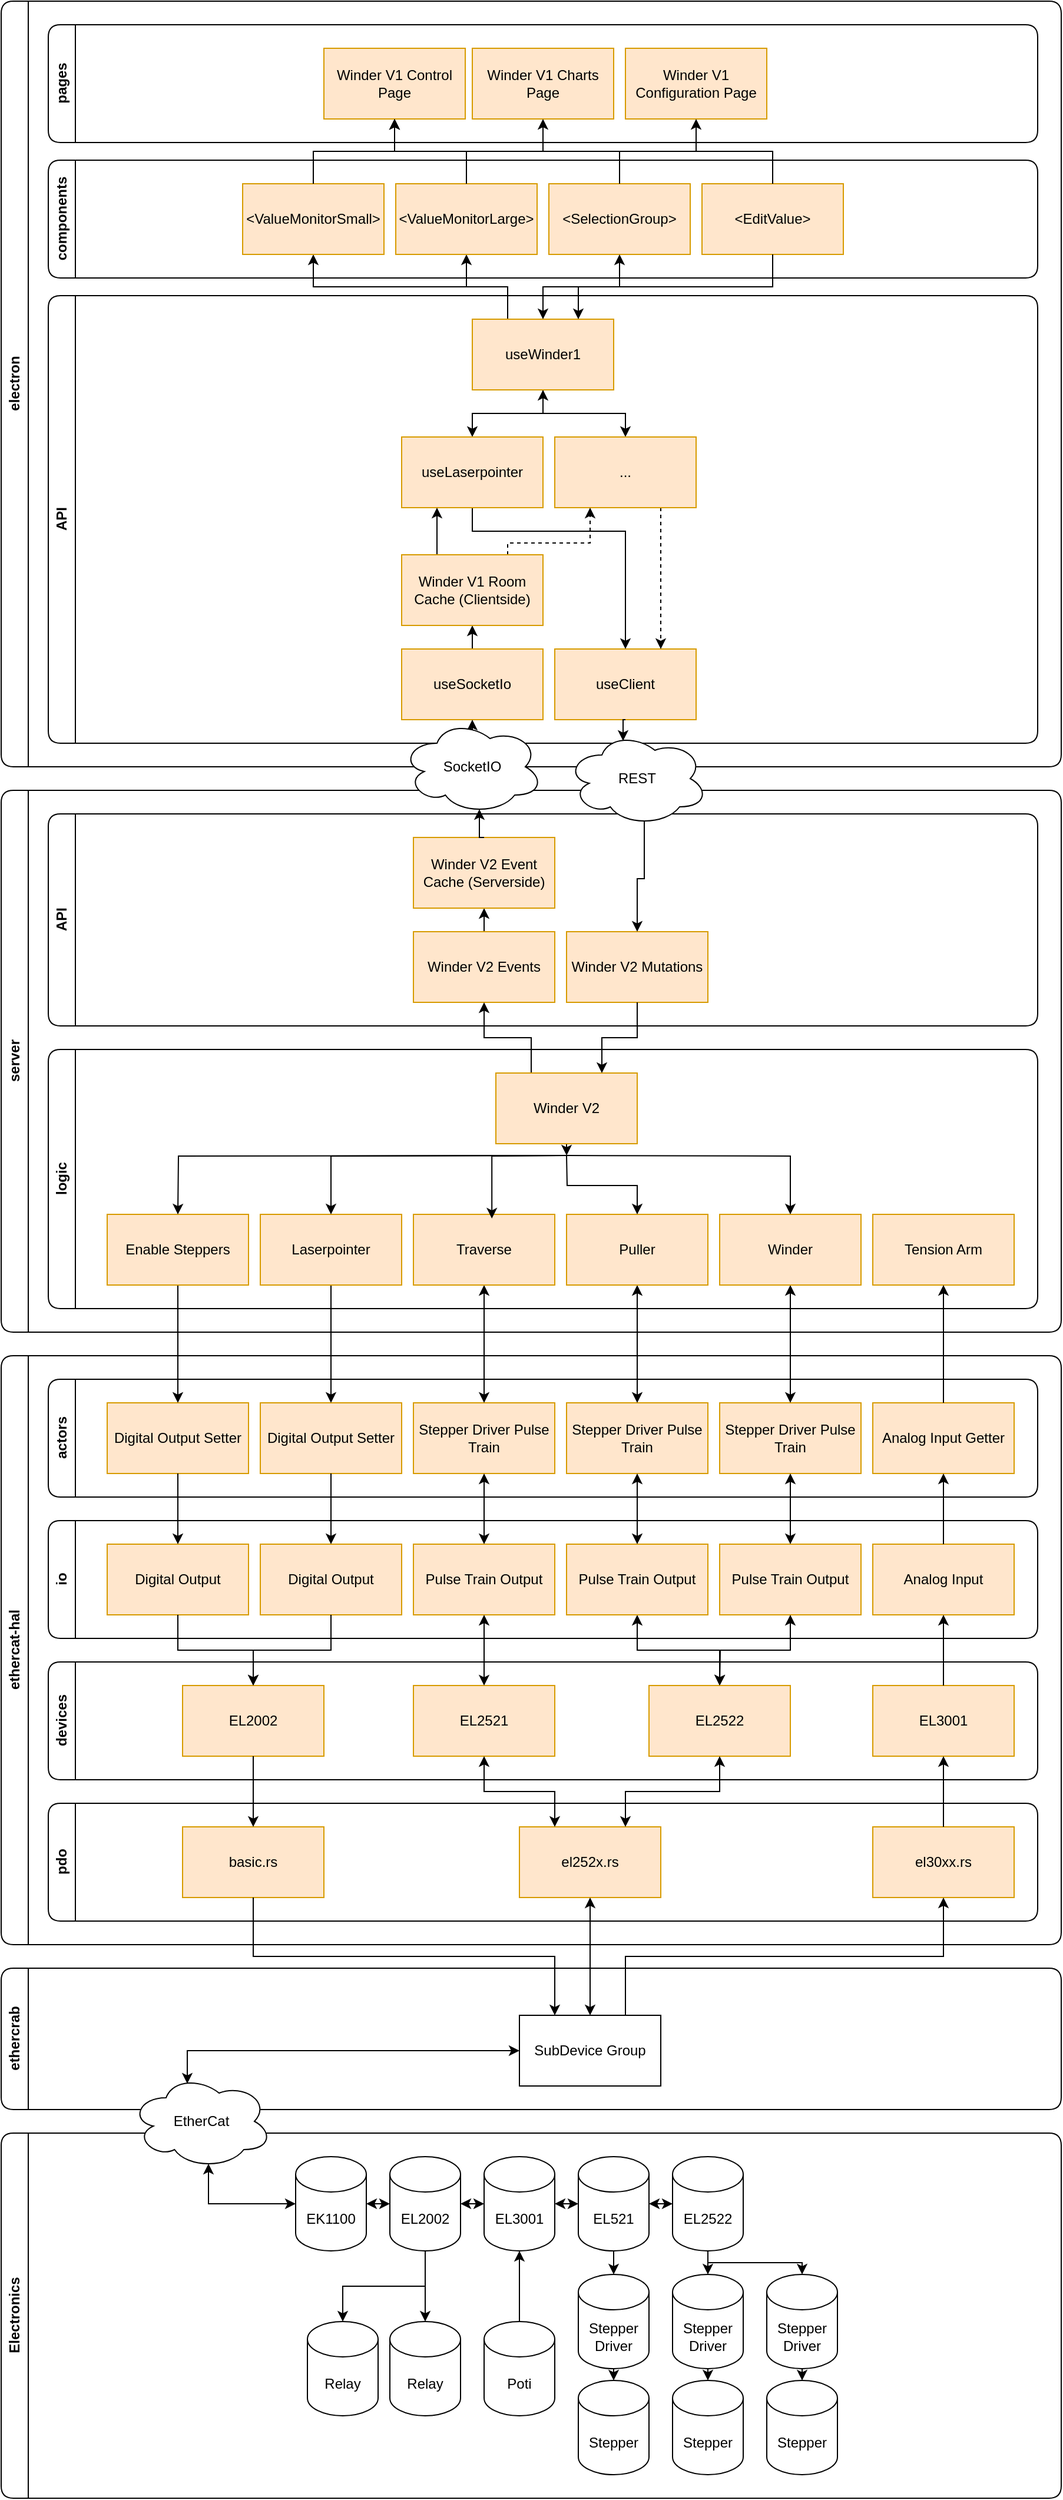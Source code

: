 <mxfile version="26.1.1">
  <diagram name="Page-1" id="TPjBxsTrKfkMUETpgSOp">
    <mxGraphModel dx="4717" dy="4607" grid="1" gridSize="10" guides="1" tooltips="1" connect="1" arrows="1" fold="1" page="1" pageScale="1" pageWidth="827" pageHeight="1169" math="0" shadow="0">
      <root>
        <mxCell id="0" />
        <mxCell id="1" parent="0" />
        <mxCell id="PiR0quXcLcdD8ighfNz7-60" value="actors" style="swimlane;horizontal=0;whiteSpace=wrap;html=1;gradientColor=none;rounded=1;shadow=0;" vertex="1" parent="1">
          <mxGeometry x="440" y="1260" width="840" height="100" as="geometry" />
        </mxCell>
        <mxCell id="PiR0quXcLcdD8ighfNz7-48" value="Digital Output Setter" style="rounded=0;whiteSpace=wrap;html=1;fillColor=#ffe6cc;strokeColor=#d79b00;" vertex="1" parent="PiR0quXcLcdD8ighfNz7-60">
          <mxGeometry x="180" y="20" width="120" height="60" as="geometry" />
        </mxCell>
        <mxCell id="PiR0quXcLcdD8ighfNz7-49" value="Stepper Driver Pulse Train" style="rounded=0;whiteSpace=wrap;html=1;fillColor=#ffe6cc;strokeColor=#d79b00;" vertex="1" parent="PiR0quXcLcdD8ighfNz7-60">
          <mxGeometry x="440" y="20" width="120" height="60" as="geometry" />
        </mxCell>
        <mxCell id="PiR0quXcLcdD8ighfNz7-50" value="Stepper Driver Pulse Train" style="rounded=0;whiteSpace=wrap;html=1;fillColor=#ffe6cc;strokeColor=#d79b00;" vertex="1" parent="PiR0quXcLcdD8ighfNz7-60">
          <mxGeometry x="570" y="20" width="120" height="60" as="geometry" />
        </mxCell>
        <mxCell id="PiR0quXcLcdD8ighfNz7-51" value="Stepper Driver Pulse Train" style="rounded=0;whiteSpace=wrap;html=1;fillColor=#ffe6cc;strokeColor=#d79b00;" vertex="1" parent="PiR0quXcLcdD8ighfNz7-60">
          <mxGeometry x="310" y="20" width="120" height="60" as="geometry" />
        </mxCell>
        <mxCell id="PiR0quXcLcdD8ighfNz7-52" value="Analog Input Getter" style="rounded=0;whiteSpace=wrap;html=1;fillColor=#ffe6cc;strokeColor=#d79b00;" vertex="1" parent="PiR0quXcLcdD8ighfNz7-60">
          <mxGeometry x="700" y="20" width="120" height="60" as="geometry" />
        </mxCell>
        <mxCell id="PiR0quXcLcdD8ighfNz7-62" value="Digital Output Setter" style="rounded=0;whiteSpace=wrap;html=1;fillColor=#ffe6cc;strokeColor=#d79b00;" vertex="1" parent="PiR0quXcLcdD8ighfNz7-60">
          <mxGeometry x="50" y="20" width="120" height="60" as="geometry" />
        </mxCell>
        <mxCell id="PiR0quXcLcdD8ighfNz7-61" value="io" style="swimlane;horizontal=0;whiteSpace=wrap;html=1;gradientColor=none;rounded=1;shadow=0;" vertex="1" parent="1">
          <mxGeometry x="440" y="1380" width="840" height="100" as="geometry" />
        </mxCell>
        <mxCell id="PiR0quXcLcdD8ighfNz7-57" value="Digital Output" style="rounded=0;whiteSpace=wrap;html=1;fillColor=#ffe6cc;strokeColor=#d79b00;" vertex="1" parent="PiR0quXcLcdD8ighfNz7-61">
          <mxGeometry x="50" y="20" width="120" height="60" as="geometry" />
        </mxCell>
        <mxCell id="PiR0quXcLcdD8ighfNz7-55" value="Pulse Train Output" style="rounded=0;whiteSpace=wrap;html=1;fillColor=#ffe6cc;strokeColor=#d79b00;" vertex="1" parent="PiR0quXcLcdD8ighfNz7-61">
          <mxGeometry x="310" y="20" width="120" height="60" as="geometry" />
        </mxCell>
        <mxCell id="PiR0quXcLcdD8ighfNz7-99" style="edgeStyle=orthogonalEdgeStyle;rounded=0;orthogonalLoop=1;jettySize=auto;html=1;exitX=0.5;exitY=1;exitDx=0;exitDy=0;startArrow=classic;startFill=1;" edge="1" parent="PiR0quXcLcdD8ighfNz7-61" source="PiR0quXcLcdD8ighfNz7-54">
          <mxGeometry relative="1" as="geometry">
            <mxPoint x="570" y="140.0" as="targetPoint" />
          </mxGeometry>
        </mxCell>
        <mxCell id="PiR0quXcLcdD8ighfNz7-54" value="Pulse Train Output" style="rounded=0;whiteSpace=wrap;html=1;fillColor=#ffe6cc;strokeColor=#d79b00;" vertex="1" parent="PiR0quXcLcdD8ighfNz7-61">
          <mxGeometry x="440" y="20" width="120" height="60" as="geometry" />
        </mxCell>
        <mxCell id="PiR0quXcLcdD8ighfNz7-53" value="Pulse Train Output" style="rounded=0;whiteSpace=wrap;html=1;fillColor=#ffe6cc;strokeColor=#d79b00;" vertex="1" parent="PiR0quXcLcdD8ighfNz7-61">
          <mxGeometry x="570" y="20" width="120" height="60" as="geometry" />
        </mxCell>
        <mxCell id="PiR0quXcLcdD8ighfNz7-56" value="Analog Input" style="rounded=0;whiteSpace=wrap;html=1;fillColor=#ffe6cc;strokeColor=#d79b00;" vertex="1" parent="PiR0quXcLcdD8ighfNz7-61">
          <mxGeometry x="700" y="20" width="120" height="60" as="geometry" />
        </mxCell>
        <mxCell id="PiR0quXcLcdD8ighfNz7-64" value="Digital Output" style="rounded=0;whiteSpace=wrap;html=1;fillColor=#ffe6cc;strokeColor=#d79b00;" vertex="1" parent="PiR0quXcLcdD8ighfNz7-61">
          <mxGeometry x="180" y="20" width="120" height="60" as="geometry" />
        </mxCell>
        <mxCell id="PiR0quXcLcdD8ighfNz7-65" value="devices" style="swimlane;horizontal=0;whiteSpace=wrap;html=1;gradientColor=none;rounded=1;shadow=0;" vertex="1" parent="1">
          <mxGeometry x="440" y="1500" width="840" height="100" as="geometry" />
        </mxCell>
        <mxCell id="PiR0quXcLcdD8ighfNz7-66" value="EL2002" style="rounded=0;whiteSpace=wrap;html=1;fillColor=#ffe6cc;strokeColor=#d79b00;" vertex="1" parent="PiR0quXcLcdD8ighfNz7-65">
          <mxGeometry x="114" y="20" width="120" height="60" as="geometry" />
        </mxCell>
        <mxCell id="PiR0quXcLcdD8ighfNz7-67" value="EL2521" style="rounded=0;whiteSpace=wrap;html=1;fillColor=#ffe6cc;strokeColor=#d79b00;" vertex="1" parent="PiR0quXcLcdD8ighfNz7-65">
          <mxGeometry x="310" y="20" width="120" height="60" as="geometry" />
        </mxCell>
        <mxCell id="PiR0quXcLcdD8ighfNz7-69" value="EL2522" style="rounded=0;whiteSpace=wrap;html=1;fillColor=#ffe6cc;strokeColor=#d79b00;" vertex="1" parent="PiR0quXcLcdD8ighfNz7-65">
          <mxGeometry x="510" y="20" width="120" height="60" as="geometry" />
        </mxCell>
        <mxCell id="PiR0quXcLcdD8ighfNz7-70" value="EL3001" style="rounded=0;whiteSpace=wrap;html=1;fillColor=#ffe6cc;strokeColor=#d79b00;" vertex="1" parent="PiR0quXcLcdD8ighfNz7-65">
          <mxGeometry x="700" y="20" width="120" height="60" as="geometry" />
        </mxCell>
        <mxCell id="PiR0quXcLcdD8ighfNz7-72" value="pdo" style="swimlane;horizontal=0;whiteSpace=wrap;html=1;gradientColor=none;rounded=1;shadow=0;" vertex="1" parent="1">
          <mxGeometry x="440" y="1620" width="840" height="100" as="geometry" />
        </mxCell>
        <mxCell id="PiR0quXcLcdD8ighfNz7-77" value="el30xx.rs" style="rounded=0;whiteSpace=wrap;html=1;fillColor=#ffe6cc;strokeColor=#d79b00;" vertex="1" parent="PiR0quXcLcdD8ighfNz7-72">
          <mxGeometry x="700" y="20" width="120" height="60" as="geometry" />
        </mxCell>
        <mxCell id="PiR0quXcLcdD8ighfNz7-79" style="edgeStyle=orthogonalEdgeStyle;rounded=0;orthogonalLoop=1;jettySize=auto;html=1;exitX=0.5;exitY=1;exitDx=0;exitDy=0;entryX=0.5;entryY=0;entryDx=0;entryDy=0;" edge="1" parent="1" source="PiR0quXcLcdD8ighfNz7-63" target="PiR0quXcLcdD8ighfNz7-62">
          <mxGeometry relative="1" as="geometry" />
        </mxCell>
        <mxCell id="PiR0quXcLcdD8ighfNz7-80" style="edgeStyle=orthogonalEdgeStyle;rounded=0;orthogonalLoop=1;jettySize=auto;html=1;exitX=0.5;exitY=1;exitDx=0;exitDy=0;entryX=0.5;entryY=0;entryDx=0;entryDy=0;" edge="1" parent="1" source="PiR0quXcLcdD8ighfNz7-45" target="PiR0quXcLcdD8ighfNz7-48">
          <mxGeometry relative="1" as="geometry" />
        </mxCell>
        <mxCell id="PiR0quXcLcdD8ighfNz7-81" style="edgeStyle=orthogonalEdgeStyle;rounded=0;orthogonalLoop=1;jettySize=auto;html=1;exitX=0.5;exitY=1;exitDx=0;exitDy=0;entryX=0.5;entryY=0;entryDx=0;entryDy=0;startArrow=classic;startFill=1;" edge="1" parent="1" source="PiR0quXcLcdD8ighfNz7-43" target="PiR0quXcLcdD8ighfNz7-51">
          <mxGeometry relative="1" as="geometry" />
        </mxCell>
        <mxCell id="PiR0quXcLcdD8ighfNz7-82" style="edgeStyle=orthogonalEdgeStyle;rounded=0;orthogonalLoop=1;jettySize=auto;html=1;exitX=0.5;exitY=1;exitDx=0;exitDy=0;entryX=0.5;entryY=0;entryDx=0;entryDy=0;startArrow=classic;startFill=1;" edge="1" parent="1" source="PiR0quXcLcdD8ighfNz7-44" target="PiR0quXcLcdD8ighfNz7-49">
          <mxGeometry relative="1" as="geometry" />
        </mxCell>
        <mxCell id="PiR0quXcLcdD8ighfNz7-83" style="edgeStyle=orthogonalEdgeStyle;rounded=0;orthogonalLoop=1;jettySize=auto;html=1;exitX=0.5;exitY=1;exitDx=0;exitDy=0;entryX=0.5;entryY=0;entryDx=0;entryDy=0;startArrow=classic;startFill=1;" edge="1" parent="1" source="PiR0quXcLcdD8ighfNz7-46" target="PiR0quXcLcdD8ighfNz7-50">
          <mxGeometry relative="1" as="geometry" />
        </mxCell>
        <mxCell id="PiR0quXcLcdD8ighfNz7-91" style="edgeStyle=orthogonalEdgeStyle;rounded=0;orthogonalLoop=1;jettySize=auto;html=1;exitX=0.5;exitY=1;exitDx=0;exitDy=0;entryX=0.5;entryY=0;entryDx=0;entryDy=0;" edge="1" parent="1" source="PiR0quXcLcdD8ighfNz7-62" target="PiR0quXcLcdD8ighfNz7-57">
          <mxGeometry relative="1" as="geometry" />
        </mxCell>
        <mxCell id="PiR0quXcLcdD8ighfNz7-92" style="edgeStyle=orthogonalEdgeStyle;rounded=0;orthogonalLoop=1;jettySize=auto;html=1;exitX=0.5;exitY=1;exitDx=0;exitDy=0;entryX=0.5;entryY=0;entryDx=0;entryDy=0;" edge="1" parent="1" source="PiR0quXcLcdD8ighfNz7-48" target="PiR0quXcLcdD8ighfNz7-64">
          <mxGeometry relative="1" as="geometry" />
        </mxCell>
        <mxCell id="PiR0quXcLcdD8ighfNz7-93" style="edgeStyle=orthogonalEdgeStyle;rounded=0;orthogonalLoop=1;jettySize=auto;html=1;exitX=0.5;exitY=1;exitDx=0;exitDy=0;entryX=0.5;entryY=0;entryDx=0;entryDy=0;startArrow=classic;startFill=1;" edge="1" parent="1" source="PiR0quXcLcdD8ighfNz7-51" target="PiR0quXcLcdD8ighfNz7-55">
          <mxGeometry relative="1" as="geometry" />
        </mxCell>
        <mxCell id="PiR0quXcLcdD8ighfNz7-94" style="edgeStyle=orthogonalEdgeStyle;rounded=0;orthogonalLoop=1;jettySize=auto;html=1;exitX=0.5;exitY=1;exitDx=0;exitDy=0;entryX=0.5;entryY=0;entryDx=0;entryDy=0;startArrow=classic;startFill=1;" edge="1" parent="1" source="PiR0quXcLcdD8ighfNz7-49" target="PiR0quXcLcdD8ighfNz7-54">
          <mxGeometry relative="1" as="geometry" />
        </mxCell>
        <mxCell id="PiR0quXcLcdD8ighfNz7-95" style="edgeStyle=orthogonalEdgeStyle;rounded=0;orthogonalLoop=1;jettySize=auto;html=1;exitX=0.5;exitY=1;exitDx=0;exitDy=0;entryX=0.5;entryY=0;entryDx=0;entryDy=0;startArrow=classic;startFill=1;" edge="1" parent="1" source="PiR0quXcLcdD8ighfNz7-50" target="PiR0quXcLcdD8ighfNz7-53">
          <mxGeometry relative="1" as="geometry" />
        </mxCell>
        <mxCell id="PiR0quXcLcdD8ighfNz7-98" style="edgeStyle=orthogonalEdgeStyle;rounded=0;orthogonalLoop=1;jettySize=auto;html=1;exitX=0.5;exitY=1;exitDx=0;exitDy=0;entryX=0.5;entryY=0;entryDx=0;entryDy=0;startArrow=classic;startFill=1;" edge="1" parent="1" source="PiR0quXcLcdD8ighfNz7-53" target="PiR0quXcLcdD8ighfNz7-69">
          <mxGeometry relative="1" as="geometry" />
        </mxCell>
        <mxCell id="PiR0quXcLcdD8ighfNz7-100" style="edgeStyle=orthogonalEdgeStyle;rounded=0;orthogonalLoop=1;jettySize=auto;html=1;exitX=0.5;exitY=1;exitDx=0;exitDy=0;entryX=0.5;entryY=0;entryDx=0;entryDy=0;startArrow=classic;startFill=1;" edge="1" parent="1" source="PiR0quXcLcdD8ighfNz7-55" target="PiR0quXcLcdD8ighfNz7-67">
          <mxGeometry relative="1" as="geometry" />
        </mxCell>
        <mxCell id="PiR0quXcLcdD8ighfNz7-101" style="edgeStyle=orthogonalEdgeStyle;rounded=0;orthogonalLoop=1;jettySize=auto;html=1;exitX=0.5;exitY=1;exitDx=0;exitDy=0;entryX=0.5;entryY=0;entryDx=0;entryDy=0;" edge="1" parent="1" source="PiR0quXcLcdD8ighfNz7-64" target="PiR0quXcLcdD8ighfNz7-66">
          <mxGeometry relative="1" as="geometry" />
        </mxCell>
        <mxCell id="PiR0quXcLcdD8ighfNz7-104" style="edgeStyle=orthogonalEdgeStyle;rounded=0;orthogonalLoop=1;jettySize=auto;html=1;exitX=0.5;exitY=1;exitDx=0;exitDy=0;entryX=0.5;entryY=0;entryDx=0;entryDy=0;" edge="1" parent="1" source="PiR0quXcLcdD8ighfNz7-57" target="PiR0quXcLcdD8ighfNz7-66">
          <mxGeometry relative="1" as="geometry" />
        </mxCell>
        <mxCell id="PiR0quXcLcdD8ighfNz7-105" value="ethercat-hal" style="swimlane;horizontal=0;whiteSpace=wrap;html=1;gradientColor=none;rounded=1;shadow=0;" vertex="1" parent="1">
          <mxGeometry x="400" y="1240" width="900" height="500" as="geometry" />
        </mxCell>
        <mxCell id="PiR0quXcLcdD8ighfNz7-73" value="basic.rs" style="rounded=0;whiteSpace=wrap;html=1;fillColor=#ffe6cc;strokeColor=#d79b00;" vertex="1" parent="PiR0quXcLcdD8ighfNz7-105">
          <mxGeometry x="154" y="400" width="120" height="60" as="geometry" />
        </mxCell>
        <mxCell id="PiR0quXcLcdD8ighfNz7-74" value="el252x.rs" style="rounded=0;whiteSpace=wrap;html=1;fillColor=#ffe6cc;strokeColor=#d79b00;" vertex="1" parent="PiR0quXcLcdD8ighfNz7-105">
          <mxGeometry x="440" y="400" width="120" height="60" as="geometry" />
        </mxCell>
        <mxCell id="PiR0quXcLcdD8ighfNz7-112" value="server" style="swimlane;horizontal=0;whiteSpace=wrap;html=1;gradientColor=none;rounded=1;shadow=0;" vertex="1" parent="1">
          <mxGeometry x="400" y="760" width="900" height="460" as="geometry" />
        </mxCell>
        <mxCell id="PiR0quXcLcdD8ighfNz7-118" value="API" style="swimlane;horizontal=0;whiteSpace=wrap;html=1;gradientColor=none;rounded=1;shadow=0;" vertex="1" parent="PiR0quXcLcdD8ighfNz7-112">
          <mxGeometry x="40" y="20" width="840" height="180" as="geometry" />
        </mxCell>
        <mxCell id="PiR0quXcLcdD8ighfNz7-225" style="edgeStyle=orthogonalEdgeStyle;rounded=0;orthogonalLoop=1;jettySize=auto;html=1;exitX=0.5;exitY=0;exitDx=0;exitDy=0;entryX=0.5;entryY=1;entryDx=0;entryDy=0;" edge="1" parent="PiR0quXcLcdD8ighfNz7-118" source="PiR0quXcLcdD8ighfNz7-226" target="PiR0quXcLcdD8ighfNz7-228">
          <mxGeometry relative="1" as="geometry" />
        </mxCell>
        <mxCell id="PiR0quXcLcdD8ighfNz7-226" value="Winder V2 Events" style="rounded=0;whiteSpace=wrap;html=1;fillColor=#ffe6cc;strokeColor=#d79b00;" vertex="1" parent="PiR0quXcLcdD8ighfNz7-118">
          <mxGeometry x="310" y="100" width="120" height="60" as="geometry" />
        </mxCell>
        <mxCell id="PiR0quXcLcdD8ighfNz7-227" value="Winder V2 Mutations" style="rounded=0;whiteSpace=wrap;html=1;fillColor=#ffe6cc;strokeColor=#d79b00;" vertex="1" parent="PiR0quXcLcdD8ighfNz7-118">
          <mxGeometry x="440" y="100" width="120" height="60" as="geometry" />
        </mxCell>
        <mxCell id="PiR0quXcLcdD8ighfNz7-228" value="Winder V2 Event Cache (Serverside)" style="rounded=0;whiteSpace=wrap;html=1;fillColor=#ffe6cc;strokeColor=#d79b00;" vertex="1" parent="PiR0quXcLcdD8ighfNz7-118">
          <mxGeometry x="310" y="20" width="120" height="60" as="geometry" />
        </mxCell>
        <mxCell id="PiR0quXcLcdD8ighfNz7-45" value="Laserpointer" style="rounded=0;whiteSpace=wrap;html=1;fillColor=#ffe6cc;strokeColor=#d79b00;" vertex="1" parent="PiR0quXcLcdD8ighfNz7-112">
          <mxGeometry x="220" y="360" width="120" height="60" as="geometry" />
        </mxCell>
        <mxCell id="PiR0quXcLcdD8ighfNz7-43" value="Traverse" style="rounded=0;whiteSpace=wrap;html=1;fillColor=#ffe6cc;strokeColor=#d79b00;" vertex="1" parent="PiR0quXcLcdD8ighfNz7-112">
          <mxGeometry x="350" y="360" width="120" height="60" as="geometry" />
        </mxCell>
        <mxCell id="PiR0quXcLcdD8ighfNz7-44" value="Puller" style="rounded=0;whiteSpace=wrap;html=1;fillColor=#ffe6cc;strokeColor=#d79b00;" vertex="1" parent="PiR0quXcLcdD8ighfNz7-112">
          <mxGeometry x="480" y="360" width="120" height="60" as="geometry" />
        </mxCell>
        <mxCell id="PiR0quXcLcdD8ighfNz7-46" value="Winder" style="rounded=0;whiteSpace=wrap;html=1;fillColor=#ffe6cc;strokeColor=#d79b00;" vertex="1" parent="PiR0quXcLcdD8ighfNz7-112">
          <mxGeometry x="610" y="360" width="120" height="60" as="geometry" />
        </mxCell>
        <mxCell id="PiR0quXcLcdD8ighfNz7-47" value="Tension Arm" style="rounded=0;whiteSpace=wrap;html=1;fillColor=#ffe6cc;strokeColor=#d79b00;" vertex="1" parent="PiR0quXcLcdD8ighfNz7-112">
          <mxGeometry x="740" y="360" width="120" height="60" as="geometry" />
        </mxCell>
        <mxCell id="PiR0quXcLcdD8ighfNz7-63" value="Enable Steppers" style="rounded=0;whiteSpace=wrap;html=1;fillColor=#ffe6cc;strokeColor=#d79b00;" vertex="1" parent="PiR0quXcLcdD8ighfNz7-112">
          <mxGeometry x="90" y="360" width="120" height="60" as="geometry" />
        </mxCell>
        <mxCell id="PiR0quXcLcdD8ighfNz7-85" style="edgeStyle=orthogonalEdgeStyle;rounded=0;orthogonalLoop=1;jettySize=auto;html=1;exitX=0.5;exitY=1;exitDx=0;exitDy=0;" edge="1" parent="PiR0quXcLcdD8ighfNz7-112">
          <mxGeometry relative="1" as="geometry">
            <mxPoint x="480" y="310" as="sourcePoint" />
            <mxPoint x="150" y="360" as="targetPoint" />
          </mxGeometry>
        </mxCell>
        <mxCell id="PiR0quXcLcdD8ighfNz7-86" style="edgeStyle=orthogonalEdgeStyle;rounded=0;orthogonalLoop=1;jettySize=auto;html=1;exitX=0.5;exitY=1;exitDx=0;exitDy=0;" edge="1" parent="PiR0quXcLcdD8ighfNz7-112" target="PiR0quXcLcdD8ighfNz7-45">
          <mxGeometry relative="1" as="geometry">
            <mxPoint x="480" y="310" as="sourcePoint" />
          </mxGeometry>
        </mxCell>
        <mxCell id="PiR0quXcLcdD8ighfNz7-88" style="edgeStyle=orthogonalEdgeStyle;rounded=0;orthogonalLoop=1;jettySize=auto;html=1;exitX=0.5;exitY=1;exitDx=0;exitDy=0;entryX=0.5;entryY=0;entryDx=0;entryDy=0;" edge="1" parent="PiR0quXcLcdD8ighfNz7-112" target="PiR0quXcLcdD8ighfNz7-44">
          <mxGeometry relative="1" as="geometry">
            <mxPoint x="480" y="310" as="sourcePoint" />
          </mxGeometry>
        </mxCell>
        <mxCell id="PiR0quXcLcdD8ighfNz7-89" style="edgeStyle=orthogonalEdgeStyle;rounded=0;orthogonalLoop=1;jettySize=auto;html=1;exitX=0.5;exitY=1;exitDx=0;exitDy=0;" edge="1" parent="PiR0quXcLcdD8ighfNz7-112" target="PiR0quXcLcdD8ighfNz7-46">
          <mxGeometry relative="1" as="geometry">
            <mxPoint x="480" y="310" as="sourcePoint" />
          </mxGeometry>
        </mxCell>
        <mxCell id="PiR0quXcLcdD8ighfNz7-87" style="edgeStyle=orthogonalEdgeStyle;rounded=0;orthogonalLoop=1;jettySize=auto;html=1;exitX=0.5;exitY=1;exitDx=0;exitDy=0;entryX=0.555;entryY=0.059;entryDx=0;entryDy=0;entryPerimeter=0;" edge="1" parent="PiR0quXcLcdD8ighfNz7-112" target="PiR0quXcLcdD8ighfNz7-43">
          <mxGeometry relative="1" as="geometry">
            <mxPoint x="480" y="310" as="sourcePoint" />
          </mxGeometry>
        </mxCell>
        <mxCell id="PiR0quXcLcdD8ighfNz7-219" style="edgeStyle=orthogonalEdgeStyle;rounded=0;orthogonalLoop=1;jettySize=auto;html=1;exitX=0.5;exitY=1;exitDx=0;exitDy=0;" edge="1" parent="PiR0quXcLcdD8ighfNz7-112" source="PiR0quXcLcdD8ighfNz7-14">
          <mxGeometry relative="1" as="geometry">
            <mxPoint x="480.071" y="310" as="targetPoint" />
          </mxGeometry>
        </mxCell>
        <mxCell id="PiR0quXcLcdD8ighfNz7-223" style="edgeStyle=orthogonalEdgeStyle;rounded=0;orthogonalLoop=1;jettySize=auto;html=1;exitX=0.25;exitY=0;exitDx=0;exitDy=0;entryX=0.5;entryY=1;entryDx=0;entryDy=0;" edge="1" parent="PiR0quXcLcdD8ighfNz7-112" source="PiR0quXcLcdD8ighfNz7-14" target="PiR0quXcLcdD8ighfNz7-226">
          <mxGeometry relative="1" as="geometry">
            <mxPoint x="410" y="270.0" as="targetPoint" />
          </mxGeometry>
        </mxCell>
        <mxCell id="PiR0quXcLcdD8ighfNz7-14" value="Winder V2" style="rounded=0;whiteSpace=wrap;html=1;fillColor=#ffe6cc;strokeColor=#d79b00;" vertex="1" parent="PiR0quXcLcdD8ighfNz7-112">
          <mxGeometry x="420" y="240" width="120" height="60" as="geometry" />
        </mxCell>
        <mxCell id="PiR0quXcLcdD8ighfNz7-222" style="edgeStyle=orthogonalEdgeStyle;rounded=0;orthogonalLoop=1;jettySize=auto;html=1;exitX=0.5;exitY=1;exitDx=0;exitDy=0;entryX=0.75;entryY=0;entryDx=0;entryDy=0;" edge="1" parent="PiR0quXcLcdD8ighfNz7-112" source="PiR0quXcLcdD8ighfNz7-227" target="PiR0quXcLcdD8ighfNz7-14">
          <mxGeometry relative="1" as="geometry">
            <mxPoint x="540" y="270.0" as="sourcePoint" />
          </mxGeometry>
        </mxCell>
        <mxCell id="PiR0quXcLcdD8ighfNz7-58" value="logic" style="swimlane;horizontal=0;whiteSpace=wrap;html=1;gradientColor=none;rounded=1;shadow=0;" vertex="1" parent="PiR0quXcLcdD8ighfNz7-112">
          <mxGeometry x="40" y="220" width="840" height="220" as="geometry" />
        </mxCell>
        <mxCell id="PiR0quXcLcdD8ighfNz7-113" style="edgeStyle=orthogonalEdgeStyle;rounded=0;orthogonalLoop=1;jettySize=auto;html=1;exitX=0.5;exitY=1;exitDx=0;exitDy=0;entryX=0.5;entryY=0;entryDx=0;entryDy=0;" edge="1" parent="1" source="PiR0quXcLcdD8ighfNz7-66" target="PiR0quXcLcdD8ighfNz7-73">
          <mxGeometry relative="1" as="geometry" />
        </mxCell>
        <mxCell id="PiR0quXcLcdD8ighfNz7-129" value="ethercrab" style="swimlane;horizontal=0;whiteSpace=wrap;html=1;gradientColor=none;rounded=1;shadow=0;" vertex="1" parent="1">
          <mxGeometry x="400" y="1760" width="900" height="120" as="geometry" />
        </mxCell>
        <mxCell id="PiR0quXcLcdD8ighfNz7-132" value="SubDevice Group" style="rounded=0;whiteSpace=wrap;html=1;" vertex="1" parent="PiR0quXcLcdD8ighfNz7-129">
          <mxGeometry x="440" y="40" width="120" height="60" as="geometry" />
        </mxCell>
        <mxCell id="PiR0quXcLcdD8ighfNz7-140" style="edgeStyle=orthogonalEdgeStyle;rounded=0;orthogonalLoop=1;jettySize=auto;html=1;exitX=0.5;exitY=1;exitDx=0;exitDy=0;entryX=0.25;entryY=0;entryDx=0;entryDy=0;startArrow=classic;startFill=1;" edge="1" parent="1" source="PiR0quXcLcdD8ighfNz7-67" target="PiR0quXcLcdD8ighfNz7-74">
          <mxGeometry relative="1" as="geometry" />
        </mxCell>
        <mxCell id="PiR0quXcLcdD8ighfNz7-141" style="edgeStyle=orthogonalEdgeStyle;rounded=0;orthogonalLoop=1;jettySize=auto;html=1;exitX=0.5;exitY=1;exitDx=0;exitDy=0;entryX=0.75;entryY=0;entryDx=0;entryDy=0;startArrow=classic;startFill=1;" edge="1" parent="1" source="PiR0quXcLcdD8ighfNz7-69" target="PiR0quXcLcdD8ighfNz7-74">
          <mxGeometry relative="1" as="geometry" />
        </mxCell>
        <mxCell id="PiR0quXcLcdD8ighfNz7-142" style="edgeStyle=orthogonalEdgeStyle;rounded=0;orthogonalLoop=1;jettySize=auto;html=1;exitX=0.5;exitY=0;exitDx=0;exitDy=0;entryX=0.5;entryY=1;entryDx=0;entryDy=0;" edge="1" parent="1" source="PiR0quXcLcdD8ighfNz7-77" target="PiR0quXcLcdD8ighfNz7-70">
          <mxGeometry relative="1" as="geometry" />
        </mxCell>
        <mxCell id="PiR0quXcLcdD8ighfNz7-143" style="edgeStyle=orthogonalEdgeStyle;rounded=0;orthogonalLoop=1;jettySize=auto;html=1;exitX=0.5;exitY=0;exitDx=0;exitDy=0;entryX=0.5;entryY=1;entryDx=0;entryDy=0;" edge="1" parent="1" source="PiR0quXcLcdD8ighfNz7-70" target="PiR0quXcLcdD8ighfNz7-56">
          <mxGeometry relative="1" as="geometry" />
        </mxCell>
        <mxCell id="PiR0quXcLcdD8ighfNz7-144" style="edgeStyle=orthogonalEdgeStyle;rounded=0;orthogonalLoop=1;jettySize=auto;html=1;exitX=0.5;exitY=0;exitDx=0;exitDy=0;entryX=0.5;entryY=1;entryDx=0;entryDy=0;" edge="1" parent="1" source="PiR0quXcLcdD8ighfNz7-56" target="PiR0quXcLcdD8ighfNz7-52">
          <mxGeometry relative="1" as="geometry" />
        </mxCell>
        <mxCell id="PiR0quXcLcdD8ighfNz7-146" style="edgeStyle=orthogonalEdgeStyle;rounded=0;orthogonalLoop=1;jettySize=auto;html=1;exitX=0.5;exitY=0;exitDx=0;exitDy=0;entryX=0.5;entryY=1;entryDx=0;entryDy=0;" edge="1" parent="1" source="PiR0quXcLcdD8ighfNz7-52" target="PiR0quXcLcdD8ighfNz7-47">
          <mxGeometry relative="1" as="geometry" />
        </mxCell>
        <mxCell id="PiR0quXcLcdD8ighfNz7-147" style="edgeStyle=orthogonalEdgeStyle;rounded=0;orthogonalLoop=1;jettySize=auto;html=1;exitX=0.5;exitY=1;exitDx=0;exitDy=0;entryX=0.25;entryY=0;entryDx=0;entryDy=0;" edge="1" parent="1" source="PiR0quXcLcdD8ighfNz7-73" target="PiR0quXcLcdD8ighfNz7-132">
          <mxGeometry relative="1" as="geometry" />
        </mxCell>
        <mxCell id="PiR0quXcLcdD8ighfNz7-148" style="edgeStyle=orthogonalEdgeStyle;rounded=0;orthogonalLoop=1;jettySize=auto;html=1;exitX=0.5;exitY=1;exitDx=0;exitDy=0;entryX=0.5;entryY=0;entryDx=0;entryDy=0;startArrow=classic;startFill=1;" edge="1" parent="1" source="PiR0quXcLcdD8ighfNz7-74" target="PiR0quXcLcdD8ighfNz7-132">
          <mxGeometry relative="1" as="geometry" />
        </mxCell>
        <mxCell id="PiR0quXcLcdD8ighfNz7-149" style="edgeStyle=orthogonalEdgeStyle;rounded=0;orthogonalLoop=1;jettySize=auto;html=1;exitX=0.75;exitY=0;exitDx=0;exitDy=0;entryX=0.5;entryY=1;entryDx=0;entryDy=0;" edge="1" parent="1" source="PiR0quXcLcdD8ighfNz7-132" target="PiR0quXcLcdD8ighfNz7-77">
          <mxGeometry relative="1" as="geometry" />
        </mxCell>
        <mxCell id="PiR0quXcLcdD8ighfNz7-186" value="Electronics" style="swimlane;horizontal=0;whiteSpace=wrap;html=1;gradientColor=none;rounded=1;shadow=0;" vertex="1" parent="1">
          <mxGeometry x="400" y="1900" width="900" height="310" as="geometry" />
        </mxCell>
        <mxCell id="PiR0quXcLcdD8ighfNz7-157" value="EK1100" style="shape=cylinder3;whiteSpace=wrap;html=1;boundedLbl=1;backgroundOutline=1;size=15;" vertex="1" parent="PiR0quXcLcdD8ighfNz7-186">
          <mxGeometry x="250" y="20" width="60" height="80" as="geometry" />
        </mxCell>
        <mxCell id="PiR0quXcLcdD8ighfNz7-159" value="EL2002" style="shape=cylinder3;whiteSpace=wrap;html=1;boundedLbl=1;backgroundOutline=1;size=15;" vertex="1" parent="PiR0quXcLcdD8ighfNz7-186">
          <mxGeometry x="330" y="20" width="60" height="80" as="geometry" />
        </mxCell>
        <mxCell id="PiR0quXcLcdD8ighfNz7-160" value="EL3001" style="shape=cylinder3;whiteSpace=wrap;html=1;boundedLbl=1;backgroundOutline=1;size=15;" vertex="1" parent="PiR0quXcLcdD8ighfNz7-186">
          <mxGeometry x="410" y="20" width="60" height="80" as="geometry" />
        </mxCell>
        <mxCell id="PiR0quXcLcdD8ighfNz7-161" value="EL521" style="shape=cylinder3;whiteSpace=wrap;html=1;boundedLbl=1;backgroundOutline=1;size=15;" vertex="1" parent="PiR0quXcLcdD8ighfNz7-186">
          <mxGeometry x="490" y="20" width="60" height="80" as="geometry" />
        </mxCell>
        <mxCell id="PiR0quXcLcdD8ighfNz7-162" value="EL2522" style="shape=cylinder3;whiteSpace=wrap;html=1;boundedLbl=1;backgroundOutline=1;size=15;" vertex="1" parent="PiR0quXcLcdD8ighfNz7-186">
          <mxGeometry x="570" y="20" width="60" height="80" as="geometry" />
        </mxCell>
        <mxCell id="PiR0quXcLcdD8ighfNz7-163" style="edgeStyle=orthogonalEdgeStyle;rounded=0;orthogonalLoop=1;jettySize=auto;html=1;exitX=1;exitY=0.5;exitDx=0;exitDy=0;exitPerimeter=0;entryX=0;entryY=0.5;entryDx=0;entryDy=0;entryPerimeter=0;startArrow=classic;startFill=1;" edge="1" parent="PiR0quXcLcdD8ighfNz7-186" source="PiR0quXcLcdD8ighfNz7-157" target="PiR0quXcLcdD8ighfNz7-159">
          <mxGeometry relative="1" as="geometry" />
        </mxCell>
        <mxCell id="PiR0quXcLcdD8ighfNz7-164" style="edgeStyle=orthogonalEdgeStyle;rounded=0;orthogonalLoop=1;jettySize=auto;html=1;exitX=1;exitY=0.5;exitDx=0;exitDy=0;exitPerimeter=0;entryX=0;entryY=0.5;entryDx=0;entryDy=0;entryPerimeter=0;startArrow=classic;startFill=1;" edge="1" parent="PiR0quXcLcdD8ighfNz7-186" source="PiR0quXcLcdD8ighfNz7-159" target="PiR0quXcLcdD8ighfNz7-160">
          <mxGeometry relative="1" as="geometry" />
        </mxCell>
        <mxCell id="PiR0quXcLcdD8ighfNz7-165" style="edgeStyle=orthogonalEdgeStyle;rounded=0;orthogonalLoop=1;jettySize=auto;html=1;exitX=1;exitY=0.5;exitDx=0;exitDy=0;exitPerimeter=0;entryX=0;entryY=0.5;entryDx=0;entryDy=0;entryPerimeter=0;startArrow=classic;startFill=1;" edge="1" parent="PiR0quXcLcdD8ighfNz7-186" source="PiR0quXcLcdD8ighfNz7-160" target="PiR0quXcLcdD8ighfNz7-161">
          <mxGeometry relative="1" as="geometry" />
        </mxCell>
        <mxCell id="PiR0quXcLcdD8ighfNz7-166" style="edgeStyle=orthogonalEdgeStyle;rounded=0;orthogonalLoop=1;jettySize=auto;html=1;exitX=1;exitY=0.5;exitDx=0;exitDy=0;exitPerimeter=0;entryX=0;entryY=0.5;entryDx=0;entryDy=0;entryPerimeter=0;startArrow=classic;startFill=1;" edge="1" parent="PiR0quXcLcdD8ighfNz7-186" source="PiR0quXcLcdD8ighfNz7-161" target="PiR0quXcLcdD8ighfNz7-162">
          <mxGeometry relative="1" as="geometry">
            <Array as="points">
              <mxPoint x="560" y="60" />
              <mxPoint x="560" y="60" />
            </Array>
          </mxGeometry>
        </mxCell>
        <mxCell id="PiR0quXcLcdD8ighfNz7-167" value="Stepper Driver" style="shape=cylinder3;whiteSpace=wrap;html=1;boundedLbl=1;backgroundOutline=1;size=15;" vertex="1" parent="PiR0quXcLcdD8ighfNz7-186">
          <mxGeometry x="490" y="120" width="60" height="80" as="geometry" />
        </mxCell>
        <mxCell id="PiR0quXcLcdD8ighfNz7-168" value="Stepper" style="shape=cylinder3;whiteSpace=wrap;html=1;boundedLbl=1;backgroundOutline=1;size=15;" vertex="1" parent="PiR0quXcLcdD8ighfNz7-186">
          <mxGeometry x="490" y="210" width="60" height="80" as="geometry" />
        </mxCell>
        <mxCell id="PiR0quXcLcdD8ighfNz7-169" value="Stepper" style="shape=cylinder3;whiteSpace=wrap;html=1;boundedLbl=1;backgroundOutline=1;size=15;" vertex="1" parent="PiR0quXcLcdD8ighfNz7-186">
          <mxGeometry x="570" y="210" width="60" height="80" as="geometry" />
        </mxCell>
        <mxCell id="PiR0quXcLcdD8ighfNz7-170" value="Stepper" style="shape=cylinder3;whiteSpace=wrap;html=1;boundedLbl=1;backgroundOutline=1;size=15;" vertex="1" parent="PiR0quXcLcdD8ighfNz7-186">
          <mxGeometry x="650" y="210" width="60" height="80" as="geometry" />
        </mxCell>
        <mxCell id="PiR0quXcLcdD8ighfNz7-171" value="Stepper Driver" style="shape=cylinder3;whiteSpace=wrap;html=1;boundedLbl=1;backgroundOutline=1;size=15;" vertex="1" parent="PiR0quXcLcdD8ighfNz7-186">
          <mxGeometry x="570" y="120" width="60" height="80" as="geometry" />
        </mxCell>
        <mxCell id="PiR0quXcLcdD8ighfNz7-172" value="Stepper Driver" style="shape=cylinder3;whiteSpace=wrap;html=1;boundedLbl=1;backgroundOutline=1;size=15;" vertex="1" parent="PiR0quXcLcdD8ighfNz7-186">
          <mxGeometry x="650" y="120" width="60" height="80" as="geometry" />
        </mxCell>
        <mxCell id="PiR0quXcLcdD8ighfNz7-173" value="Poti" style="shape=cylinder3;whiteSpace=wrap;html=1;boundedLbl=1;backgroundOutline=1;size=15;" vertex="1" parent="PiR0quXcLcdD8ighfNz7-186">
          <mxGeometry x="410" y="160" width="60" height="80" as="geometry" />
        </mxCell>
        <mxCell id="PiR0quXcLcdD8ighfNz7-175" value="Relay" style="shape=cylinder3;whiteSpace=wrap;html=1;boundedLbl=1;backgroundOutline=1;size=15;" vertex="1" parent="PiR0quXcLcdD8ighfNz7-186">
          <mxGeometry x="330" y="160" width="60" height="80" as="geometry" />
        </mxCell>
        <mxCell id="PiR0quXcLcdD8ighfNz7-176" value="Relay" style="shape=cylinder3;whiteSpace=wrap;html=1;boundedLbl=1;backgroundOutline=1;size=15;" vertex="1" parent="PiR0quXcLcdD8ighfNz7-186">
          <mxGeometry x="260" y="160" width="60" height="80" as="geometry" />
        </mxCell>
        <mxCell id="PiR0quXcLcdD8ighfNz7-177" style="edgeStyle=orthogonalEdgeStyle;rounded=0;orthogonalLoop=1;jettySize=auto;html=1;exitX=0.5;exitY=1;exitDx=0;exitDy=0;exitPerimeter=0;entryX=0.5;entryY=0;entryDx=0;entryDy=0;entryPerimeter=0;" edge="1" parent="PiR0quXcLcdD8ighfNz7-186" source="PiR0quXcLcdD8ighfNz7-159" target="PiR0quXcLcdD8ighfNz7-175">
          <mxGeometry relative="1" as="geometry" />
        </mxCell>
        <mxCell id="PiR0quXcLcdD8ighfNz7-178" style="edgeStyle=orthogonalEdgeStyle;rounded=0;orthogonalLoop=1;jettySize=auto;html=1;exitX=0.5;exitY=1;exitDx=0;exitDy=0;exitPerimeter=0;entryX=0.5;entryY=0;entryDx=0;entryDy=0;entryPerimeter=0;" edge="1" parent="PiR0quXcLcdD8ighfNz7-186" source="PiR0quXcLcdD8ighfNz7-159" target="PiR0quXcLcdD8ighfNz7-176">
          <mxGeometry relative="1" as="geometry" />
        </mxCell>
        <mxCell id="PiR0quXcLcdD8ighfNz7-180" style="edgeStyle=orthogonalEdgeStyle;rounded=0;orthogonalLoop=1;jettySize=auto;html=1;exitX=0.5;exitY=1;exitDx=0;exitDy=0;exitPerimeter=0;entryX=0.5;entryY=0;entryDx=0;entryDy=0;entryPerimeter=0;" edge="1" parent="PiR0quXcLcdD8ighfNz7-186" source="PiR0quXcLcdD8ighfNz7-161" target="PiR0quXcLcdD8ighfNz7-167">
          <mxGeometry relative="1" as="geometry" />
        </mxCell>
        <mxCell id="PiR0quXcLcdD8ighfNz7-181" style="edgeStyle=orthogonalEdgeStyle;rounded=0;orthogonalLoop=1;jettySize=auto;html=1;exitX=0.5;exitY=1;exitDx=0;exitDy=0;exitPerimeter=0;entryX=0.5;entryY=0;entryDx=0;entryDy=0;entryPerimeter=0;" edge="1" parent="PiR0quXcLcdD8ighfNz7-186" source="PiR0quXcLcdD8ighfNz7-167" target="PiR0quXcLcdD8ighfNz7-168">
          <mxGeometry relative="1" as="geometry" />
        </mxCell>
        <mxCell id="PiR0quXcLcdD8ighfNz7-182" style="edgeStyle=orthogonalEdgeStyle;rounded=0;orthogonalLoop=1;jettySize=auto;html=1;exitX=0.5;exitY=1;exitDx=0;exitDy=0;exitPerimeter=0;entryX=0.5;entryY=0;entryDx=0;entryDy=0;entryPerimeter=0;" edge="1" parent="PiR0quXcLcdD8ighfNz7-186" source="PiR0quXcLcdD8ighfNz7-162" target="PiR0quXcLcdD8ighfNz7-171">
          <mxGeometry relative="1" as="geometry" />
        </mxCell>
        <mxCell id="PiR0quXcLcdD8ighfNz7-183" style="edgeStyle=orthogonalEdgeStyle;rounded=0;orthogonalLoop=1;jettySize=auto;html=1;exitX=0.5;exitY=1;exitDx=0;exitDy=0;exitPerimeter=0;entryX=0.5;entryY=0;entryDx=0;entryDy=0;entryPerimeter=0;" edge="1" parent="PiR0quXcLcdD8ighfNz7-186" source="PiR0quXcLcdD8ighfNz7-171" target="PiR0quXcLcdD8ighfNz7-169">
          <mxGeometry relative="1" as="geometry" />
        </mxCell>
        <mxCell id="PiR0quXcLcdD8ighfNz7-184" style="edgeStyle=orthogonalEdgeStyle;rounded=0;orthogonalLoop=1;jettySize=auto;html=1;exitX=0.5;exitY=1;exitDx=0;exitDy=0;exitPerimeter=0;entryX=0.5;entryY=0;entryDx=0;entryDy=0;entryPerimeter=0;" edge="1" parent="PiR0quXcLcdD8ighfNz7-186" source="PiR0quXcLcdD8ighfNz7-162" target="PiR0quXcLcdD8ighfNz7-172">
          <mxGeometry relative="1" as="geometry">
            <Array as="points">
              <mxPoint x="600" y="110" />
              <mxPoint x="680" y="110" />
            </Array>
          </mxGeometry>
        </mxCell>
        <mxCell id="PiR0quXcLcdD8ighfNz7-185" style="edgeStyle=orthogonalEdgeStyle;rounded=0;orthogonalLoop=1;jettySize=auto;html=1;exitX=0.5;exitY=1;exitDx=0;exitDy=0;exitPerimeter=0;entryX=0.5;entryY=0;entryDx=0;entryDy=0;entryPerimeter=0;" edge="1" parent="PiR0quXcLcdD8ighfNz7-186" source="PiR0quXcLcdD8ighfNz7-172" target="PiR0quXcLcdD8ighfNz7-170">
          <mxGeometry relative="1" as="geometry" />
        </mxCell>
        <mxCell id="PiR0quXcLcdD8ighfNz7-154" value="EtherCat" style="ellipse;shape=cloud;whiteSpace=wrap;html=1;" vertex="1" parent="PiR0quXcLcdD8ighfNz7-186">
          <mxGeometry x="110" y="-50" width="120" height="80" as="geometry" />
        </mxCell>
        <mxCell id="PiR0quXcLcdD8ighfNz7-189" style="edgeStyle=orthogonalEdgeStyle;rounded=0;orthogonalLoop=1;jettySize=auto;html=1;exitX=0.55;exitY=0.95;exitDx=0;exitDy=0;exitPerimeter=0;entryX=0;entryY=0.5;entryDx=0;entryDy=0;entryPerimeter=0;startArrow=classic;startFill=1;" edge="1" parent="PiR0quXcLcdD8ighfNz7-186" source="PiR0quXcLcdD8ighfNz7-154" target="PiR0quXcLcdD8ighfNz7-157">
          <mxGeometry relative="1" as="geometry">
            <Array as="points">
              <mxPoint x="176" y="60" />
              <mxPoint x="230" y="60" />
              <mxPoint x="230" y="60" />
            </Array>
          </mxGeometry>
        </mxCell>
        <mxCell id="PiR0quXcLcdD8ighfNz7-190" style="edgeStyle=orthogonalEdgeStyle;rounded=0;orthogonalLoop=1;jettySize=auto;html=1;exitX=0.5;exitY=0;exitDx=0;exitDy=0;exitPerimeter=0;entryX=0.5;entryY=1;entryDx=0;entryDy=0;entryPerimeter=0;" edge="1" parent="PiR0quXcLcdD8ighfNz7-186" source="PiR0quXcLcdD8ighfNz7-173" target="PiR0quXcLcdD8ighfNz7-160">
          <mxGeometry relative="1" as="geometry" />
        </mxCell>
        <mxCell id="PiR0quXcLcdD8ighfNz7-188" style="edgeStyle=orthogonalEdgeStyle;rounded=0;orthogonalLoop=1;jettySize=auto;html=1;exitX=0;exitY=0.5;exitDx=0;exitDy=0;entryX=0.4;entryY=0.1;entryDx=0;entryDy=0;entryPerimeter=0;startArrow=classic;startFill=1;" edge="1" parent="1" source="PiR0quXcLcdD8ighfNz7-132" target="PiR0quXcLcdD8ighfNz7-154">
          <mxGeometry relative="1" as="geometry">
            <Array as="points">
              <mxPoint x="558" y="1830" />
            </Array>
          </mxGeometry>
        </mxCell>
        <mxCell id="PiR0quXcLcdD8ighfNz7-194" value="API" style="swimlane;horizontal=0;whiteSpace=wrap;html=1;gradientColor=none;rounded=1;shadow=0;" vertex="1" parent="1">
          <mxGeometry x="440" y="340" width="840" height="380" as="geometry" />
        </mxCell>
        <mxCell id="PiR0quXcLcdD8ighfNz7-210" style="edgeStyle=orthogonalEdgeStyle;rounded=0;orthogonalLoop=1;jettySize=auto;html=1;exitX=0.5;exitY=1;exitDx=0;exitDy=0;entryX=0.5;entryY=0;entryDx=0;entryDy=0;startArrow=classic;startFill=1;" edge="1" parent="1" source="PiR0quXcLcdD8ighfNz7-201" target="PiR0quXcLcdD8ighfNz7-204">
          <mxGeometry relative="1" as="geometry" />
        </mxCell>
        <mxCell id="PiR0quXcLcdD8ighfNz7-211" style="edgeStyle=orthogonalEdgeStyle;rounded=0;orthogonalLoop=1;jettySize=auto;html=1;exitX=0.5;exitY=1;exitDx=0;exitDy=0;entryX=0.5;entryY=0;entryDx=0;entryDy=0;" edge="1" parent="1" source="PiR0quXcLcdD8ighfNz7-201" target="PiR0quXcLcdD8ighfNz7-205">
          <mxGeometry relative="1" as="geometry" />
        </mxCell>
        <mxCell id="PiR0quXcLcdD8ighfNz7-270" style="edgeStyle=orthogonalEdgeStyle;rounded=0;orthogonalLoop=1;jettySize=auto;html=1;exitX=0.25;exitY=0;exitDx=0;exitDy=0;entryX=0.5;entryY=1;entryDx=0;entryDy=0;" edge="1" parent="1" source="PiR0quXcLcdD8ighfNz7-201" target="PiR0quXcLcdD8ighfNz7-264">
          <mxGeometry relative="1" as="geometry" />
        </mxCell>
        <mxCell id="PiR0quXcLcdD8ighfNz7-274" style="edgeStyle=orthogonalEdgeStyle;rounded=0;orthogonalLoop=1;jettySize=auto;html=1;exitX=0.25;exitY=0;exitDx=0;exitDy=0;entryX=0.5;entryY=1;entryDx=0;entryDy=0;" edge="1" parent="1" source="PiR0quXcLcdD8ighfNz7-201" target="PiR0quXcLcdD8ighfNz7-273">
          <mxGeometry relative="1" as="geometry" />
        </mxCell>
        <mxCell id="PiR0quXcLcdD8ighfNz7-201" value="useWinder1" style="rounded=0;whiteSpace=wrap;html=1;fillColor=#ffe6cc;strokeColor=#d79b00;" vertex="1" parent="1">
          <mxGeometry x="800" y="360" width="120" height="60" as="geometry" />
        </mxCell>
        <mxCell id="PiR0quXcLcdD8ighfNz7-232" style="edgeStyle=orthogonalEdgeStyle;rounded=0;orthogonalLoop=1;jettySize=auto;html=1;exitX=0.5;exitY=0;exitDx=0;exitDy=0;entryX=0.5;entryY=1;entryDx=0;entryDy=0;" edge="1" parent="1" source="PiR0quXcLcdD8ighfNz7-202" target="PiR0quXcLcdD8ighfNz7-214">
          <mxGeometry relative="1" as="geometry" />
        </mxCell>
        <mxCell id="PiR0quXcLcdD8ighfNz7-202" value="useSocketIo" style="rounded=0;whiteSpace=wrap;html=1;fillColor=#ffe6cc;strokeColor=#d79b00;" vertex="1" parent="1">
          <mxGeometry x="740" y="640" width="120" height="60" as="geometry" />
        </mxCell>
        <mxCell id="PiR0quXcLcdD8ighfNz7-203" value="useClient" style="rounded=0;whiteSpace=wrap;html=1;fillColor=#ffe6cc;strokeColor=#d79b00;" vertex="1" parent="1">
          <mxGeometry x="870" y="640" width="120" height="60" as="geometry" />
        </mxCell>
        <mxCell id="PiR0quXcLcdD8ighfNz7-208" style="edgeStyle=orthogonalEdgeStyle;rounded=0;orthogonalLoop=1;jettySize=auto;html=1;exitX=0.5;exitY=1;exitDx=0;exitDy=0;" edge="1" parent="1" source="PiR0quXcLcdD8ighfNz7-204" target="PiR0quXcLcdD8ighfNz7-203">
          <mxGeometry relative="1" as="geometry">
            <Array as="points">
              <mxPoint x="800" y="540" />
              <mxPoint x="930" y="540" />
            </Array>
          </mxGeometry>
        </mxCell>
        <mxCell id="PiR0quXcLcdD8ighfNz7-204" value="useLaserpointer" style="rounded=0;whiteSpace=wrap;html=1;fillColor=#ffe6cc;strokeColor=#d79b00;" vertex="1" parent="1">
          <mxGeometry x="740" y="460" width="120" height="60" as="geometry" />
        </mxCell>
        <mxCell id="PiR0quXcLcdD8ighfNz7-284" style="edgeStyle=orthogonalEdgeStyle;rounded=0;orthogonalLoop=1;jettySize=auto;html=1;exitX=0.75;exitY=1;exitDx=0;exitDy=0;entryX=0.75;entryY=0;entryDx=0;entryDy=0;dashed=1;" edge="1" parent="1" source="PiR0quXcLcdD8ighfNz7-205" target="PiR0quXcLcdD8ighfNz7-203">
          <mxGeometry relative="1" as="geometry" />
        </mxCell>
        <mxCell id="PiR0quXcLcdD8ighfNz7-205" value="..." style="rounded=0;whiteSpace=wrap;html=1;fillColor=#ffe6cc;strokeColor=#d79b00;" vertex="1" parent="1">
          <mxGeometry x="870" y="460" width="120" height="60" as="geometry" />
        </mxCell>
        <mxCell id="PiR0quXcLcdD8ighfNz7-231" style="edgeStyle=orthogonalEdgeStyle;rounded=0;orthogonalLoop=1;jettySize=auto;html=1;exitX=0.25;exitY=0;exitDx=0;exitDy=0;entryX=0.25;entryY=1;entryDx=0;entryDy=0;" edge="1" parent="1" source="PiR0quXcLcdD8ighfNz7-214" target="PiR0quXcLcdD8ighfNz7-204">
          <mxGeometry relative="1" as="geometry" />
        </mxCell>
        <mxCell id="PiR0quXcLcdD8ighfNz7-283" style="edgeStyle=orthogonalEdgeStyle;rounded=0;orthogonalLoop=1;jettySize=auto;html=1;exitX=0.75;exitY=0;exitDx=0;exitDy=0;entryX=0.25;entryY=1;entryDx=0;entryDy=0;dashed=1;" edge="1" parent="1" source="PiR0quXcLcdD8ighfNz7-214" target="PiR0quXcLcdD8ighfNz7-205">
          <mxGeometry relative="1" as="geometry">
            <Array as="points">
              <mxPoint x="830" y="550" />
              <mxPoint x="900" y="550" />
            </Array>
          </mxGeometry>
        </mxCell>
        <mxCell id="PiR0quXcLcdD8ighfNz7-214" value="Winder V1 Room Cache (Clientside)" style="rounded=0;whiteSpace=wrap;html=1;fillColor=#ffe6cc;strokeColor=#d79b00;" vertex="1" parent="1">
          <mxGeometry x="740" y="560" width="120" height="60" as="geometry" />
        </mxCell>
        <mxCell id="PiR0quXcLcdD8ighfNz7-230" style="edgeStyle=orthogonalEdgeStyle;rounded=0;orthogonalLoop=1;jettySize=auto;html=1;exitX=0.55;exitY=0.95;exitDx=0;exitDy=0;exitPerimeter=0;" edge="1" parent="1" source="PiR0quXcLcdD8ighfNz7-192" target="PiR0quXcLcdD8ighfNz7-227">
          <mxGeometry relative="1" as="geometry" />
        </mxCell>
        <mxCell id="PiR0quXcLcdD8ighfNz7-233" value="pages" style="swimlane;horizontal=0;whiteSpace=wrap;html=1;gradientColor=none;rounded=1;shadow=0;" vertex="1" parent="1">
          <mxGeometry x="440" y="110" width="840" height="100" as="geometry" />
        </mxCell>
        <mxCell id="PiR0quXcLcdD8ighfNz7-258" value="Winder V1 Control Page" style="rounded=0;whiteSpace=wrap;html=1;fillColor=#ffe6cc;strokeColor=#d79b00;" vertex="1" parent="PiR0quXcLcdD8ighfNz7-233">
          <mxGeometry x="234" y="20" width="120" height="60" as="geometry" />
        </mxCell>
        <mxCell id="PiR0quXcLcdD8ighfNz7-259" value="Winder V1 Charts Page" style="rounded=0;whiteSpace=wrap;html=1;fillColor=#ffe6cc;strokeColor=#d79b00;" vertex="1" parent="PiR0quXcLcdD8ighfNz7-233">
          <mxGeometry x="360" y="20" width="120" height="60" as="geometry" />
        </mxCell>
        <mxCell id="PiR0quXcLcdD8ighfNz7-260" value="Winder V1 Configuration Page" style="rounded=0;whiteSpace=wrap;html=1;fillColor=#ffe6cc;strokeColor=#d79b00;" vertex="1" parent="PiR0quXcLcdD8ighfNz7-233">
          <mxGeometry x="490" y="20" width="120" height="60" as="geometry" />
        </mxCell>
        <mxCell id="PiR0quXcLcdD8ighfNz7-234" value="electron" style="swimlane;horizontal=0;whiteSpace=wrap;html=1;gradientColor=none;rounded=1;shadow=0;" vertex="1" parent="1">
          <mxGeometry x="400" y="90" width="900" height="650" as="geometry" />
        </mxCell>
        <mxCell id="PiR0quXcLcdD8ighfNz7-263" value="components" style="swimlane;horizontal=0;whiteSpace=wrap;html=1;gradientColor=none;rounded=1;shadow=0;" vertex="1" parent="1">
          <mxGeometry x="440" y="225" width="840" height="100" as="geometry" />
        </mxCell>
        <mxCell id="PiR0quXcLcdD8ighfNz7-264" value="&amp;lt;ValueMonitorSmall&amp;gt;" style="rounded=0;whiteSpace=wrap;html=1;fillColor=#ffe6cc;strokeColor=#d79b00;" vertex="1" parent="PiR0quXcLcdD8ighfNz7-263">
          <mxGeometry x="165" y="20" width="120" height="60" as="geometry" />
        </mxCell>
        <mxCell id="PiR0quXcLcdD8ighfNz7-265" value="&amp;lt;SelectionGroup&amp;gt;" style="rounded=0;whiteSpace=wrap;html=1;fillColor=#ffe6cc;strokeColor=#d79b00;" vertex="1" parent="PiR0quXcLcdD8ighfNz7-263">
          <mxGeometry x="425" y="20" width="120" height="60" as="geometry" />
        </mxCell>
        <mxCell id="PiR0quXcLcdD8ighfNz7-266" value="&amp;lt;EditValue&amp;gt;" style="rounded=0;whiteSpace=wrap;html=1;fillColor=#ffe6cc;strokeColor=#d79b00;" vertex="1" parent="PiR0quXcLcdD8ighfNz7-263">
          <mxGeometry x="555" y="20" width="120" height="60" as="geometry" />
        </mxCell>
        <mxCell id="PiR0quXcLcdD8ighfNz7-273" value="&amp;lt;ValueMonitorLarge&amp;gt;" style="rounded=0;whiteSpace=wrap;html=1;fillColor=#ffe6cc;strokeColor=#d79b00;" vertex="1" parent="PiR0quXcLcdD8ighfNz7-263">
          <mxGeometry x="295" y="20" width="120" height="60" as="geometry" />
        </mxCell>
        <mxCell id="PiR0quXcLcdD8ighfNz7-267" style="edgeStyle=orthogonalEdgeStyle;rounded=0;orthogonalLoop=1;jettySize=auto;html=1;exitX=0.5;exitY=1;exitDx=0;exitDy=0;entryX=0.75;entryY=0;entryDx=0;entryDy=0;" edge="1" parent="1" source="PiR0quXcLcdD8ighfNz7-266" target="PiR0quXcLcdD8ighfNz7-201">
          <mxGeometry relative="1" as="geometry" />
        </mxCell>
        <mxCell id="PiR0quXcLcdD8ighfNz7-268" style="edgeStyle=orthogonalEdgeStyle;rounded=0;orthogonalLoop=1;jettySize=auto;html=1;exitX=0.5;exitY=1;exitDx=0;exitDy=0;entryX=0.5;entryY=0;entryDx=0;entryDy=0;startArrow=classic;startFill=1;" edge="1" parent="1" source="PiR0quXcLcdD8ighfNz7-265" target="PiR0quXcLcdD8ighfNz7-201">
          <mxGeometry relative="1" as="geometry" />
        </mxCell>
        <mxCell id="PiR0quXcLcdD8ighfNz7-275" style="edgeStyle=orthogonalEdgeStyle;rounded=0;orthogonalLoop=1;jettySize=auto;html=1;exitX=0.5;exitY=0;exitDx=0;exitDy=0;" edge="1" parent="1" source="PiR0quXcLcdD8ighfNz7-273" target="PiR0quXcLcdD8ighfNz7-259">
          <mxGeometry relative="1" as="geometry" />
        </mxCell>
        <mxCell id="PiR0quXcLcdD8ighfNz7-276" style="edgeStyle=orthogonalEdgeStyle;rounded=0;orthogonalLoop=1;jettySize=auto;html=1;exitX=0.5;exitY=0;exitDx=0;exitDy=0;entryX=0.5;entryY=1;entryDx=0;entryDy=0;" edge="1" parent="1" source="PiR0quXcLcdD8ighfNz7-264" target="PiR0quXcLcdD8ighfNz7-258">
          <mxGeometry relative="1" as="geometry" />
        </mxCell>
        <mxCell id="PiR0quXcLcdD8ighfNz7-277" style="edgeStyle=orthogonalEdgeStyle;rounded=0;orthogonalLoop=1;jettySize=auto;html=1;exitX=0.5;exitY=0;exitDx=0;exitDy=0;entryX=0.5;entryY=1;entryDx=0;entryDy=0;" edge="1" parent="1" source="PiR0quXcLcdD8ighfNz7-265" target="PiR0quXcLcdD8ighfNz7-258">
          <mxGeometry relative="1" as="geometry" />
        </mxCell>
        <mxCell id="PiR0quXcLcdD8ighfNz7-278" style="edgeStyle=orthogonalEdgeStyle;rounded=0;orthogonalLoop=1;jettySize=auto;html=1;exitX=0.5;exitY=0;exitDx=0;exitDy=0;entryX=0.5;entryY=1;entryDx=0;entryDy=0;" edge="1" parent="1" source="PiR0quXcLcdD8ighfNz7-266" target="PiR0quXcLcdD8ighfNz7-260">
          <mxGeometry relative="1" as="geometry" />
        </mxCell>
        <mxCell id="PiR0quXcLcdD8ighfNz7-279" style="edgeStyle=orthogonalEdgeStyle;rounded=0;orthogonalLoop=1;jettySize=auto;html=1;exitX=0.5;exitY=0;exitDx=0;exitDy=0;entryX=0.5;entryY=1;entryDx=0;entryDy=0;" edge="1" parent="1" source="PiR0quXcLcdD8ighfNz7-266" target="PiR0quXcLcdD8ighfNz7-258">
          <mxGeometry relative="1" as="geometry" />
        </mxCell>
        <mxCell id="PiR0quXcLcdD8ighfNz7-282" style="edgeStyle=orthogonalEdgeStyle;rounded=0;orthogonalLoop=1;jettySize=auto;html=1;exitX=0.4;exitY=0.1;exitDx=0;exitDy=0;exitPerimeter=0;entryX=0.5;entryY=1;entryDx=0;entryDy=0;" edge="1" parent="1" source="PiR0quXcLcdD8ighfNz7-213" target="PiR0quXcLcdD8ighfNz7-202">
          <mxGeometry relative="1" as="geometry" />
        </mxCell>
        <mxCell id="PiR0quXcLcdD8ighfNz7-213" value="SocketIO" style="ellipse;shape=cloud;whiteSpace=wrap;html=1;" vertex="1" parent="1">
          <mxGeometry x="740" y="700" width="120" height="80" as="geometry" />
        </mxCell>
        <mxCell id="PiR0quXcLcdD8ighfNz7-229" style="edgeStyle=orthogonalEdgeStyle;rounded=0;orthogonalLoop=1;jettySize=auto;html=1;exitX=0.5;exitY=0;exitDx=0;exitDy=0;entryX=0.55;entryY=0.95;entryDx=0;entryDy=0;entryPerimeter=0;" edge="1" parent="1" source="PiR0quXcLcdD8ighfNz7-228" target="PiR0quXcLcdD8ighfNz7-213">
          <mxGeometry relative="1" as="geometry" />
        </mxCell>
        <mxCell id="PiR0quXcLcdD8ighfNz7-192" value="REST" style="ellipse;shape=cloud;whiteSpace=wrap;html=1;" vertex="1" parent="1">
          <mxGeometry x="880" y="710" width="120" height="80" as="geometry" />
        </mxCell>
        <mxCell id="PiR0quXcLcdD8ighfNz7-281" style="edgeStyle=orthogonalEdgeStyle;rounded=0;orthogonalLoop=1;jettySize=auto;html=1;exitX=0.5;exitY=1;exitDx=0;exitDy=0;entryX=0.4;entryY=0.1;entryDx=0;entryDy=0;entryPerimeter=0;" edge="1" parent="1" source="PiR0quXcLcdD8ighfNz7-203" target="PiR0quXcLcdD8ighfNz7-192">
          <mxGeometry relative="1" as="geometry" />
        </mxCell>
      </root>
    </mxGraphModel>
  </diagram>
</mxfile>
